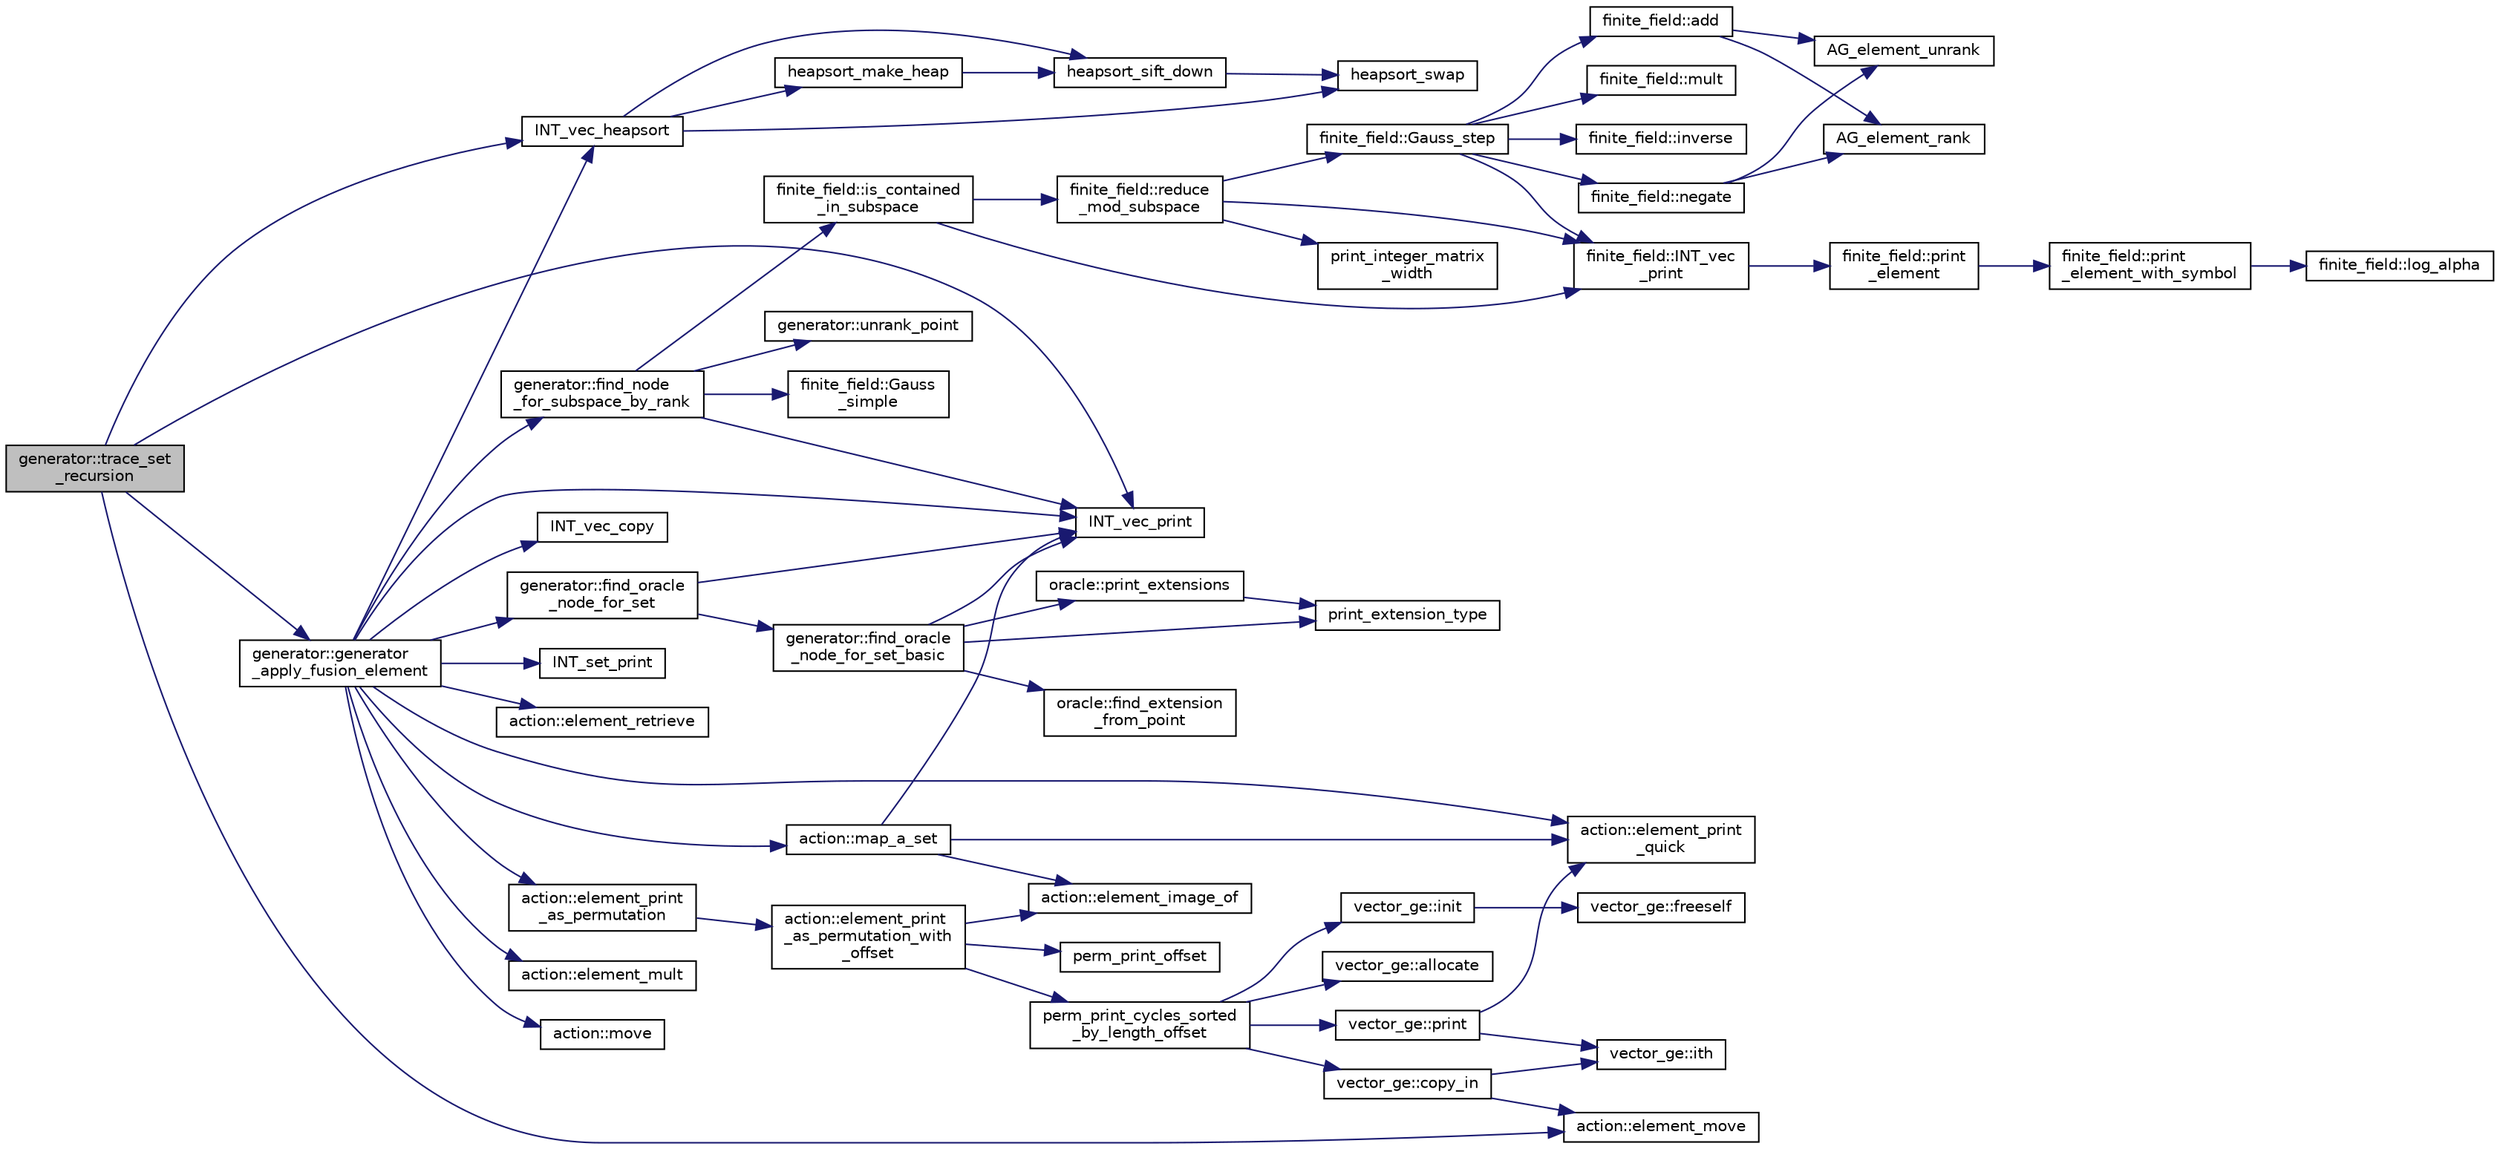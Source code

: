 digraph "generator::trace_set_recursion"
{
  edge [fontname="Helvetica",fontsize="10",labelfontname="Helvetica",labelfontsize="10"];
  node [fontname="Helvetica",fontsize="10",shape=record];
  rankdir="LR";
  Node21590 [label="generator::trace_set\l_recursion",height=0.2,width=0.4,color="black", fillcolor="grey75", style="filled", fontcolor="black"];
  Node21590 -> Node21591 [color="midnightblue",fontsize="10",style="solid",fontname="Helvetica"];
  Node21591 [label="INT_vec_print",height=0.2,width=0.4,color="black", fillcolor="white", style="filled",URL="$df/dbf/sajeeb_8_c.html#a79a5901af0b47dd0d694109543c027fe"];
  Node21590 -> Node21592 [color="midnightblue",fontsize="10",style="solid",fontname="Helvetica"];
  Node21592 [label="INT_vec_heapsort",height=0.2,width=0.4,color="black", fillcolor="white", style="filled",URL="$d5/de2/foundations_2data__structures_2data__structures_8h.html#a3590ad9987f801fbfc94634300182f39"];
  Node21592 -> Node21593 [color="midnightblue",fontsize="10",style="solid",fontname="Helvetica"];
  Node21593 [label="heapsort_make_heap",height=0.2,width=0.4,color="black", fillcolor="white", style="filled",URL="$d4/dd7/sorting_8_c.html#a42f24453d7d77eeb1338ebd1a13cfdbb"];
  Node21593 -> Node21594 [color="midnightblue",fontsize="10",style="solid",fontname="Helvetica"];
  Node21594 [label="heapsort_sift_down",height=0.2,width=0.4,color="black", fillcolor="white", style="filled",URL="$d4/dd7/sorting_8_c.html#a65cbb1a6a3f01f511673705437ddc18b"];
  Node21594 -> Node21595 [color="midnightblue",fontsize="10",style="solid",fontname="Helvetica"];
  Node21595 [label="heapsort_swap",height=0.2,width=0.4,color="black", fillcolor="white", style="filled",URL="$d4/dd7/sorting_8_c.html#a8f048362e6065297b19b6975bcbbfcc6"];
  Node21592 -> Node21595 [color="midnightblue",fontsize="10",style="solid",fontname="Helvetica"];
  Node21592 -> Node21594 [color="midnightblue",fontsize="10",style="solid",fontname="Helvetica"];
  Node21590 -> Node21596 [color="midnightblue",fontsize="10",style="solid",fontname="Helvetica"];
  Node21596 [label="generator::generator\l_apply_fusion_element",height=0.2,width=0.4,color="black", fillcolor="white", style="filled",URL="$d7/d73/classgenerator.html#a5e555672da45c6fbc2c5b2d2aa9bb537"];
  Node21596 -> Node21597 [color="midnightblue",fontsize="10",style="solid",fontname="Helvetica"];
  Node21597 [label="INT_set_print",height=0.2,width=0.4,color="black", fillcolor="white", style="filled",URL="$df/dbf/sajeeb_8_c.html#a97614645ec11df30e0e896367f91ffd9"];
  Node21596 -> Node21598 [color="midnightblue",fontsize="10",style="solid",fontname="Helvetica"];
  Node21598 [label="action::element_retrieve",height=0.2,width=0.4,color="black", fillcolor="white", style="filled",URL="$d2/d86/classaction.html#ad28f6f8810ffbad64c1490f78e51e2b1"];
  Node21596 -> Node21599 [color="midnightblue",fontsize="10",style="solid",fontname="Helvetica"];
  Node21599 [label="action::element_print\l_quick",height=0.2,width=0.4,color="black", fillcolor="white", style="filled",URL="$d2/d86/classaction.html#a4844680cf6750396f76494a28655265b"];
  Node21596 -> Node21600 [color="midnightblue",fontsize="10",style="solid",fontname="Helvetica"];
  Node21600 [label="action::element_print\l_as_permutation",height=0.2,width=0.4,color="black", fillcolor="white", style="filled",URL="$d2/d86/classaction.html#a2975618a8203187b688a67c947150bb8"];
  Node21600 -> Node21601 [color="midnightblue",fontsize="10",style="solid",fontname="Helvetica"];
  Node21601 [label="action::element_print\l_as_permutation_with\l_offset",height=0.2,width=0.4,color="black", fillcolor="white", style="filled",URL="$d2/d86/classaction.html#addd61d869434abaad431124a6d858396"];
  Node21601 -> Node21602 [color="midnightblue",fontsize="10",style="solid",fontname="Helvetica"];
  Node21602 [label="action::element_image_of",height=0.2,width=0.4,color="black", fillcolor="white", style="filled",URL="$d2/d86/classaction.html#ae09559d4537a048fc860f8a74a31393d"];
  Node21601 -> Node21603 [color="midnightblue",fontsize="10",style="solid",fontname="Helvetica"];
  Node21603 [label="perm_print_offset",height=0.2,width=0.4,color="black", fillcolor="white", style="filled",URL="$d2/d7c/combinatorics_8_c.html#ab87deef2ba9e4d2ce386a19eeaffecf3"];
  Node21601 -> Node21604 [color="midnightblue",fontsize="10",style="solid",fontname="Helvetica"];
  Node21604 [label="perm_print_cycles_sorted\l_by_length_offset",height=0.2,width=0.4,color="black", fillcolor="white", style="filled",URL="$d5/d90/action__global_8_c.html#a9d1f2e34879c04dbc45d08984a8066e3"];
  Node21604 -> Node21605 [color="midnightblue",fontsize="10",style="solid",fontname="Helvetica"];
  Node21605 [label="vector_ge::init",height=0.2,width=0.4,color="black", fillcolor="white", style="filled",URL="$d4/d6e/classvector__ge.html#afe1d6befd1f1501e6be34afbaa9d30a8"];
  Node21605 -> Node21606 [color="midnightblue",fontsize="10",style="solid",fontname="Helvetica"];
  Node21606 [label="vector_ge::freeself",height=0.2,width=0.4,color="black", fillcolor="white", style="filled",URL="$d4/d6e/classvector__ge.html#aa002e4b715cc73a9b8b367d29700b452"];
  Node21604 -> Node21607 [color="midnightblue",fontsize="10",style="solid",fontname="Helvetica"];
  Node21607 [label="vector_ge::allocate",height=0.2,width=0.4,color="black", fillcolor="white", style="filled",URL="$d4/d6e/classvector__ge.html#a35b062a9201b30f0a87bf87702d243ae"];
  Node21604 -> Node21608 [color="midnightblue",fontsize="10",style="solid",fontname="Helvetica"];
  Node21608 [label="vector_ge::copy_in",height=0.2,width=0.4,color="black", fillcolor="white", style="filled",URL="$d4/d6e/classvector__ge.html#ad02ebf2d4e8bbf095685aea921999145"];
  Node21608 -> Node21609 [color="midnightblue",fontsize="10",style="solid",fontname="Helvetica"];
  Node21609 [label="vector_ge::ith",height=0.2,width=0.4,color="black", fillcolor="white", style="filled",URL="$d4/d6e/classvector__ge.html#a1ff002e8b746a9beb119d57dcd4a15ff"];
  Node21608 -> Node21610 [color="midnightblue",fontsize="10",style="solid",fontname="Helvetica"];
  Node21610 [label="action::element_move",height=0.2,width=0.4,color="black", fillcolor="white", style="filled",URL="$d2/d86/classaction.html#a550947491bbb534d3d7951f50198a874"];
  Node21604 -> Node21611 [color="midnightblue",fontsize="10",style="solid",fontname="Helvetica"];
  Node21611 [label="vector_ge::print",height=0.2,width=0.4,color="black", fillcolor="white", style="filled",URL="$d4/d6e/classvector__ge.html#a0d260cce035c20b32d7989c50670aa8a"];
  Node21611 -> Node21599 [color="midnightblue",fontsize="10",style="solid",fontname="Helvetica"];
  Node21611 -> Node21609 [color="midnightblue",fontsize="10",style="solid",fontname="Helvetica"];
  Node21596 -> Node21591 [color="midnightblue",fontsize="10",style="solid",fontname="Helvetica"];
  Node21596 -> Node21612 [color="midnightblue",fontsize="10",style="solid",fontname="Helvetica"];
  Node21612 [label="action::map_a_set",height=0.2,width=0.4,color="black", fillcolor="white", style="filled",URL="$d2/d86/classaction.html#a600e542e5aeca2a46f18110e027947e0"];
  Node21612 -> Node21599 [color="midnightblue",fontsize="10",style="solid",fontname="Helvetica"];
  Node21612 -> Node21591 [color="midnightblue",fontsize="10",style="solid",fontname="Helvetica"];
  Node21612 -> Node21602 [color="midnightblue",fontsize="10",style="solid",fontname="Helvetica"];
  Node21596 -> Node21613 [color="midnightblue",fontsize="10",style="solid",fontname="Helvetica"];
  Node21613 [label="action::element_mult",height=0.2,width=0.4,color="black", fillcolor="white", style="filled",URL="$d2/d86/classaction.html#ae9e36b2cae1f0f7bd7144097fa9a34b3"];
  Node21596 -> Node21614 [color="midnightblue",fontsize="10",style="solid",fontname="Helvetica"];
  Node21614 [label="action::move",height=0.2,width=0.4,color="black", fillcolor="white", style="filled",URL="$d2/d86/classaction.html#ab857fef69d8687a7926a9e4a00dd77ee"];
  Node21596 -> Node21615 [color="midnightblue",fontsize="10",style="solid",fontname="Helvetica"];
  Node21615 [label="generator::find_node\l_for_subspace_by_rank",height=0.2,width=0.4,color="black", fillcolor="white", style="filled",URL="$d7/d73/classgenerator.html#ad118a5102c2f16c7bed14ee432fe70b2"];
  Node21615 -> Node21591 [color="midnightblue",fontsize="10",style="solid",fontname="Helvetica"];
  Node21615 -> Node21616 [color="midnightblue",fontsize="10",style="solid",fontname="Helvetica"];
  Node21616 [label="generator::unrank_point",height=0.2,width=0.4,color="black", fillcolor="white", style="filled",URL="$d7/d73/classgenerator.html#ad8842983b197430759b0588712c26693"];
  Node21615 -> Node21617 [color="midnightblue",fontsize="10",style="solid",fontname="Helvetica"];
  Node21617 [label="finite_field::Gauss\l_simple",height=0.2,width=0.4,color="black", fillcolor="white", style="filled",URL="$df/d5a/classfinite__field.html#aba4950590e24a1ce323f292cf47b3307"];
  Node21615 -> Node21618 [color="midnightblue",fontsize="10",style="solid",fontname="Helvetica"];
  Node21618 [label="finite_field::is_contained\l_in_subspace",height=0.2,width=0.4,color="black", fillcolor="white", style="filled",URL="$df/d5a/classfinite__field.html#a21d04fc4ddc2f03fb3401656f14abb72"];
  Node21618 -> Node21619 [color="midnightblue",fontsize="10",style="solid",fontname="Helvetica"];
  Node21619 [label="finite_field::INT_vec\l_print",height=0.2,width=0.4,color="black", fillcolor="white", style="filled",URL="$df/d5a/classfinite__field.html#a9c33a61dedc197e37b014b6f8dc07f06"];
  Node21619 -> Node21620 [color="midnightblue",fontsize="10",style="solid",fontname="Helvetica"];
  Node21620 [label="finite_field::print\l_element",height=0.2,width=0.4,color="black", fillcolor="white", style="filled",URL="$df/d5a/classfinite__field.html#ab7d1f59c043d7696b8b47c92d0fedad5"];
  Node21620 -> Node21621 [color="midnightblue",fontsize="10",style="solid",fontname="Helvetica"];
  Node21621 [label="finite_field::print\l_element_with_symbol",height=0.2,width=0.4,color="black", fillcolor="white", style="filled",URL="$df/d5a/classfinite__field.html#aa0180c961aa4a0a8934cb4dc82e38a4d"];
  Node21621 -> Node21622 [color="midnightblue",fontsize="10",style="solid",fontname="Helvetica"];
  Node21622 [label="finite_field::log_alpha",height=0.2,width=0.4,color="black", fillcolor="white", style="filled",URL="$df/d5a/classfinite__field.html#a446a83ae0d281ddf44215626f0097305"];
  Node21618 -> Node21623 [color="midnightblue",fontsize="10",style="solid",fontname="Helvetica"];
  Node21623 [label="finite_field::reduce\l_mod_subspace",height=0.2,width=0.4,color="black", fillcolor="white", style="filled",URL="$df/d5a/classfinite__field.html#a58c58854e54819ab1f3b1df2a12423ad"];
  Node21623 -> Node21619 [color="midnightblue",fontsize="10",style="solid",fontname="Helvetica"];
  Node21623 -> Node21624 [color="midnightblue",fontsize="10",style="solid",fontname="Helvetica"];
  Node21624 [label="print_integer_matrix\l_width",height=0.2,width=0.4,color="black", fillcolor="white", style="filled",URL="$d5/db4/io__and__os_8h.html#aa78f3e73fc2179251bd15adbcc31573f"];
  Node21623 -> Node21625 [color="midnightblue",fontsize="10",style="solid",fontname="Helvetica"];
  Node21625 [label="finite_field::Gauss_step",height=0.2,width=0.4,color="black", fillcolor="white", style="filled",URL="$df/d5a/classfinite__field.html#a888228cd0bdf000bd4d44cf4d1ad62ce"];
  Node21625 -> Node21619 [color="midnightblue",fontsize="10",style="solid",fontname="Helvetica"];
  Node21625 -> Node21626 [color="midnightblue",fontsize="10",style="solid",fontname="Helvetica"];
  Node21626 [label="finite_field::negate",height=0.2,width=0.4,color="black", fillcolor="white", style="filled",URL="$df/d5a/classfinite__field.html#aa9d798298f25d4a9262b5bc5f1733e31"];
  Node21626 -> Node21627 [color="midnightblue",fontsize="10",style="solid",fontname="Helvetica"];
  Node21627 [label="AG_element_unrank",height=0.2,width=0.4,color="black", fillcolor="white", style="filled",URL="$d4/d67/geometry_8h.html#a4a33b86c87b2879b97cfa1327abe2885"];
  Node21626 -> Node21628 [color="midnightblue",fontsize="10",style="solid",fontname="Helvetica"];
  Node21628 [label="AG_element_rank",height=0.2,width=0.4,color="black", fillcolor="white", style="filled",URL="$d4/d67/geometry_8h.html#ab2ac908d07dd8038fd996e26bdc75c17"];
  Node21625 -> Node21629 [color="midnightblue",fontsize="10",style="solid",fontname="Helvetica"];
  Node21629 [label="finite_field::mult",height=0.2,width=0.4,color="black", fillcolor="white", style="filled",URL="$df/d5a/classfinite__field.html#a24fb5917aa6d4d656fd855b7f44a13b0"];
  Node21625 -> Node21630 [color="midnightblue",fontsize="10",style="solid",fontname="Helvetica"];
  Node21630 [label="finite_field::inverse",height=0.2,width=0.4,color="black", fillcolor="white", style="filled",URL="$df/d5a/classfinite__field.html#a69f2a12c01e70b7ce2d115c5221c9cdd"];
  Node21625 -> Node21631 [color="midnightblue",fontsize="10",style="solid",fontname="Helvetica"];
  Node21631 [label="finite_field::add",height=0.2,width=0.4,color="black", fillcolor="white", style="filled",URL="$df/d5a/classfinite__field.html#a8f12328a27500f3c7be0c849ebbc9d14"];
  Node21631 -> Node21627 [color="midnightblue",fontsize="10",style="solid",fontname="Helvetica"];
  Node21631 -> Node21628 [color="midnightblue",fontsize="10",style="solid",fontname="Helvetica"];
  Node21596 -> Node21632 [color="midnightblue",fontsize="10",style="solid",fontname="Helvetica"];
  Node21632 [label="INT_vec_copy",height=0.2,width=0.4,color="black", fillcolor="white", style="filled",URL="$df/dbf/sajeeb_8_c.html#ac2d875e27e009af6ec04d17254d11075"];
  Node21596 -> Node21592 [color="midnightblue",fontsize="10",style="solid",fontname="Helvetica"];
  Node21596 -> Node21633 [color="midnightblue",fontsize="10",style="solid",fontname="Helvetica"];
  Node21633 [label="generator::find_oracle\l_node_for_set",height=0.2,width=0.4,color="black", fillcolor="white", style="filled",URL="$d7/d73/classgenerator.html#acdf58f4d0bdb6a88af63cdd5fb5d6bff"];
  Node21633 -> Node21591 [color="midnightblue",fontsize="10",style="solid",fontname="Helvetica"];
  Node21633 -> Node21634 [color="midnightblue",fontsize="10",style="solid",fontname="Helvetica"];
  Node21634 [label="generator::find_oracle\l_node_for_set_basic",height=0.2,width=0.4,color="black", fillcolor="white", style="filled",URL="$d7/d73/classgenerator.html#aef74bcab80fb84791767d56f6cc1464f"];
  Node21634 -> Node21591 [color="midnightblue",fontsize="10",style="solid",fontname="Helvetica"];
  Node21634 -> Node21635 [color="midnightblue",fontsize="10",style="solid",fontname="Helvetica"];
  Node21635 [label="oracle::find_extension\l_from_point",height=0.2,width=0.4,color="black", fillcolor="white", style="filled",URL="$d7/da7/classoracle.html#aa6091b5a2260435d706a61ddc06ad1a4"];
  Node21634 -> Node21636 [color="midnightblue",fontsize="10",style="solid",fontname="Helvetica"];
  Node21636 [label="oracle::print_extensions",height=0.2,width=0.4,color="black", fillcolor="white", style="filled",URL="$d7/da7/classoracle.html#a6ea212ee0158a6c6146d54f79ba0e9f3"];
  Node21636 -> Node21637 [color="midnightblue",fontsize="10",style="solid",fontname="Helvetica"];
  Node21637 [label="print_extension_type",height=0.2,width=0.4,color="black", fillcolor="white", style="filled",URL="$da/d10/other_8h.html#ab39242254c1c0bce13010118473d8c74"];
  Node21634 -> Node21637 [color="midnightblue",fontsize="10",style="solid",fontname="Helvetica"];
  Node21590 -> Node21610 [color="midnightblue",fontsize="10",style="solid",fontname="Helvetica"];
}
